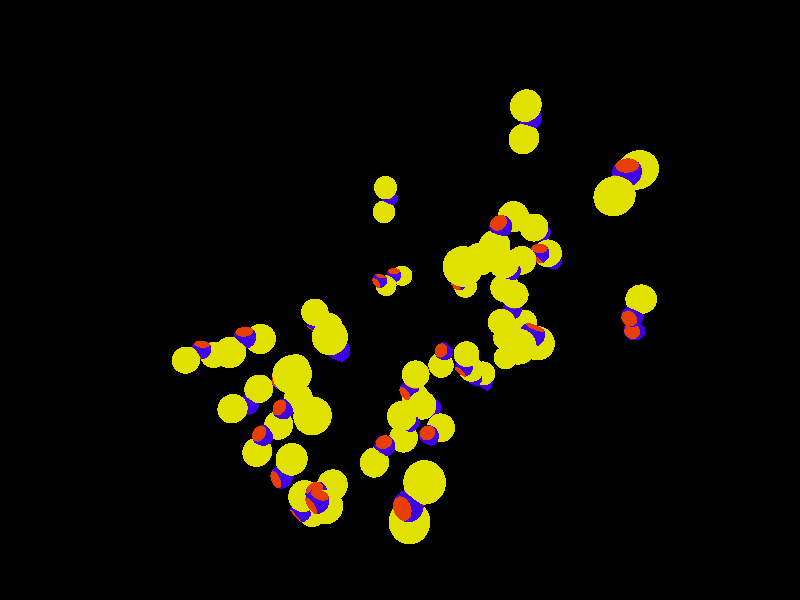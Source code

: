 #include "colors.inc"

#declare locX=16.6174;
#declare locY=16.6174;
#declare locZ=16.6174;

#declare colorLock=color rgb<0.05, 0, 0.8>;
#declare colorLockCavity=color rgb<0.8, 0.05, 0>;
#declare colorKey=color rgb<0.75, 0.75, 0>;

#declare ambientv=0.3;
#declare phongv=0.1;

background { color rgb <0.0, 0.0, 0.0> }

camera {
location <locX,locY,locZ>
look_at <0,0,0>
}

light_source {
<locX,locY,locZ>
color White
}

difference {
sphere {
<-6.43774,1.27326,3.32261>
,0.5
texture { pigment { colorLock } }
finish {ambient ambientv
 phong phongv }
}
union {
sphere {
<-7.27136,0.934037,3.32261>
,0.7
texture { pigment { colorLockCavity } }
finish {ambient ambientv
 phong phongv }
 }
sphere {
<-5.72715,0.720931,3.32261>
,0.7
texture { pigment { colorLockCavity } }
finish {ambient ambientv
 phong phongv }
 }
sphere {
<-6.3147,2.16481,3.32261>
,0.7
texture { pigment { colorLockCavity } }
finish {ambient ambientv
 phong phongv }
 }
}
}

difference {
sphere {
<-7.85217,0.219078,3.32173>
,0.5
texture { pigment { colorLock } }
finish {ambient ambientv
 phong phongv }
}
union {
sphere {
<-8.74005,0.366257,3.32173>
,0.7
texture { pigment { colorLockCavity } }
finish {ambient ambientv
 phong phongv }
 }
sphere {
<-7.53569,-0.623442,3.32173>
,0.7
texture { pigment { colorLockCavity } }
finish {ambient ambientv
 phong phongv }
 }
sphere {
<-7.28077,0.914418,3.32173>
,0.7
texture { pigment { colorLockCavity } }
finish {ambient ambientv
 phong phongv }
 }
}
}

difference {
sphere {
<5.18315,-3.8216,-3.0828>
,0.5
texture { pigment { colorLock } }
finish {ambient ambientv
 phong phongv }
}
union {
sphere {
<5.42469,-4.68858,-3.0828>
,0.7
texture { pigment { colorLockCavity } }
finish {ambient ambientv
 phong phongv }
 }
sphere {
<5.81322,-3.17893,-3.0828>
,0.7
texture { pigment { colorLockCavity } }
finish {ambient ambientv
 phong phongv }
 }
sphere {
<4.31156,-3.59728,-3.0828>
,0.7
texture { pigment { colorLockCavity } }
finish {ambient ambientv
 phong phongv }
 }
}
}

difference {
sphere {
<8.08615,-4.55102,3.24216>
,0.5
texture { pigment { colorLock } }
finish {ambient ambientv
 phong phongv }
}
union {
sphere {
<8.98596,-4.53222,3.24216>
,0.7
texture { pigment { colorLockCavity } }
finish {ambient ambientv
 phong phongv }
 }
sphere {
<7.61997,-3.78116,3.24216>
,0.7
texture { pigment { colorLockCavity } }
finish {ambient ambientv
 phong phongv }
 }
sphere {
<7.65253,-5.33967,3.24216>
,0.7
texture { pigment { colorLockCavity } }
finish {ambient ambientv
 phong phongv }
 }
}
}

difference {
sphere {
<-6.89524,-3.11709,-1.94843>
,0.5
texture { pigment { colorLock } }
finish {ambient ambientv
 phong phongv }
}
union {
sphere {
<-6.03215,-3.37219,-1.94843>
,0.7
texture { pigment { colorLockCavity } }
finish {ambient ambientv
 phong phongv }
 }
sphere {
<-7.10586,-2.24208,-1.94843>
,0.7
texture { pigment { colorLockCavity } }
finish {ambient ambientv
 phong phongv }
 }
sphere {
<-7.54771,-3.73699,-1.94843>
,0.7
texture { pigment { colorLockCavity } }
finish {ambient ambientv
 phong phongv }
 }
}
}

difference {
sphere {
<-7.41932,-0.553678,8.21832>
,0.5
texture { pigment { colorLock } }
finish {ambient ambientv
 phong phongv }
}
union {
sphere {
<-7.79409,-1.37193,8.21832>
,0.7
texture { pigment { colorLockCavity } }
finish {ambient ambientv
 phong phongv }
 }
sphere {
<-6.5233,-0.469119,8.21832>
,0.7
texture { pigment { colorLockCavity } }
finish {ambient ambientv
 phong phongv }
 }
sphere {
<-7.94055,0.180017,8.21832>
,0.7
texture { pigment { colorLockCavity } }
finish {ambient ambientv
 phong phongv }
 }
}
}

difference {
sphere {
<0.100808,-5.33306,2.3806>
,0.5
texture { pigment { colorLock } }
finish {ambient ambientv
 phong phongv }
}
union {
sphere {
<0.215857,-6.22568,2.3806>
,0.7
texture { pigment { colorLockCavity } }
finish {ambient ambientv
 phong phongv }
 }
sphere {
<0.816311,-4.78712,2.3806>
,0.7
texture { pigment { colorLockCavity } }
finish {ambient ambientv
 phong phongv }
 }
sphere {
<-0.729745,-4.98639,2.3806>
,0.7
texture { pigment { colorLockCavity } }
finish {ambient ambientv
 phong phongv }
 }
}
}

difference {
sphere {
<1.87878,-5.05278,2.51789>
,0.5
texture { pigment { colorLock } }
finish {ambient ambientv
 phong phongv }
}
union {
sphere {
<0.981374,-4.98451,2.51789>
,0.7
texture { pigment { colorLockCavity } }
finish {ambient ambientv
 phong phongv }
 }
sphere {
<2.26836,-5.86409,2.51789>
,0.7
texture { pigment { colorLockCavity } }
finish {ambient ambientv
 phong phongv }
 }
sphere {
<2.38661,-4.30974,2.51789>
,0.7
texture { pigment { colorLockCavity } }
finish {ambient ambientv
 phong phongv }
 }
}
}

difference {
sphere {
<-7.78739,1.59687,2.45066>
,0.5
texture { pigment { colorLock } }
finish {ambient ambientv
 phong phongv }
}
union {
sphere {
<-8.62262,1.93212,2.45066>
,0.7
texture { pigment { colorLockCavity } }
finish {ambient ambientv
 phong phongv }
 }
sphere {
<-7.66011,0.705912,2.45066>
,0.7
texture { pigment { colorLockCavity } }
finish {ambient ambientv
 phong phongv }
 }
sphere {
<-7.07944,2.15257,2.45066>
,0.7
texture { pigment { colorLockCavity } }
finish {ambient ambientv
 phong phongv }
 }
}
}

difference {
sphere {
<-7.09915,7.4207,1.43012>
,0.5
texture { pigment { colorLock } }
finish {ambient ambientv
 phong phongv }
}
union {
sphere {
<-6.73625,6.59711,1.43012>
,0.7
texture { pigment { colorLockCavity } }
finish {ambient ambientv
 phong phongv }
 }
sphere {
<-6.56735,8.14678,1.43012>
,0.7
texture { pigment { colorLockCavity } }
finish {ambient ambientv
 phong phongv }
 }
sphere {
<-7.99385,7.51822,1.43012>
,0.7
texture { pigment { colorLockCavity } }
finish {ambient ambientv
 phong phongv }
 }
}
}

difference {
sphere {
<-5.48465,-1.96138,2.79968>
,0.5
texture { pigment { colorLock } }
finish {ambient ambientv
 phong phongv }
}
union {
sphere {
<-4.67179,-2.34773,2.79968>
,0.7
texture { pigment { colorLockCavity } }
finish {ambient ambientv
 phong phongv }
 }
sphere {
<-5.5565,-1.06426,2.79968>
,0.7
texture { pigment { colorLockCavity } }
finish {ambient ambientv
 phong phongv }
 }
sphere {
<-6.22567,-2.47217,2.79968>
,0.7
texture { pigment { colorLockCavity } }
finish {ambient ambientv
 phong phongv }
 }
}
}

difference {
sphere {
<7.73264,-7.59958,1.19986>
,0.5
texture { pigment { colorLock } }
finish {ambient ambientv
 phong phongv }
}
union {
sphere {
<7.46746,-6.73953,1.19986>
,0.7
texture { pigment { colorLockCavity } }
finish {ambient ambientv
 phong phongv }
 }
sphere {
<7.1204,-8.25925,1.19986>
,0.7
texture { pigment { colorLockCavity } }
finish {ambient ambientv
 phong phongv }
 }
sphere {
<8.61005,-7.79996,1.19986>
,0.7
texture { pigment { colorLockCavity } }
finish {ambient ambientv
 phong phongv }
 }
}
}

difference {
sphere {
<3.36392,-5.72929,2.33328>
,0.5
texture { pigment { colorLock } }
finish {ambient ambientv
 phong phongv }
}
union {
sphere {
<4.05509,-6.30573,2.33328>
,0.7
texture { pigment { colorLockCavity } }
finish {ambient ambientv
 phong phongv }
 }
sphere {
<3.51754,-4.8425,2.33328>
,0.7
texture { pigment { colorLockCavity } }
finish {ambient ambientv
 phong phongv }
 }
sphere {
<2.51912,-6.03965,2.33328>
,0.7
texture { pigment { colorLockCavity } }
finish {ambient ambientv
 phong phongv }
 }
}
}

difference {
sphere {
<-0.238885,1.775,7.13945>
,0.5
texture { pigment { colorLock } }
finish {ambient ambientv
 phong phongv }
}
union {
sphere {
<0.657593,1.69546,7.13945>
,0.7
texture { pigment { colorLockCavity } }
finish {ambient ambientv
 phong phongv }
 }
sphere {
<-0.618239,2.59115,7.13945>
,0.7
texture { pigment { colorLockCavity } }
finish {ambient ambientv
 phong phongv }
 }
sphere {
<-0.756009,1.0384,7.13945>
,0.7
texture { pigment { colorLockCavity } }
finish {ambient ambientv
 phong phongv }
 }
}
}

difference {
sphere {
<7.29316,-5.31315,-1.98906>
,0.5
texture { pigment { colorLock } }
finish {ambient ambientv
 phong phongv }
}
union {
sphere {
<6.39355,-5.28674,-1.98906>
,0.7
texture { pigment { colorLockCavity } }
finish {ambient ambientv
 phong phongv }
 }
sphere {
<7.7201,-6.10544,-1.98906>
,0.7
texture { pigment { colorLockCavity } }
finish {ambient ambientv
 phong phongv }
 }
sphere {
<7.76584,-4.54727,-1.98906>
,0.7
texture { pigment { colorLockCavity } }
finish {ambient ambientv
 phong phongv }
 }
}
}

difference {
sphere {
<6.67121,-6.99601,2.06222>
,0.5
texture { pigment { colorLock } }
finish {ambient ambientv
 phong phongv }
}
union {
sphere {
<6.42279,-6.13098,2.06222>
,0.7
texture { pigment { colorLockCavity } }
finish {ambient ambientv
 phong phongv }
 }
sphere {
<6.04627,-7.64367,2.06222>
,0.7
texture { pigment { colorLockCavity } }
finish {ambient ambientv
 phong phongv }
 }
sphere {
<7.54456,-7.21339,2.06222>
,0.7
texture { pigment { colorLockCavity } }
finish {ambient ambientv
 phong phongv }
 }
}
}

difference {
sphere {
<2.04193,-2.72979,-4.1347>
,0.5
texture { pigment { colorLock } }
finish {ambient ambientv
 phong phongv }
}
union {
sphere {
<1.25028,-3.15791,-4.1347>
,0.7
texture { pigment { colorLockCavity } }
finish {ambient ambientv
 phong phongv }
 }
sphere {
<2.80852,-3.20132,-4.1347>
,0.7
texture { pigment { colorLockCavity } }
finish {ambient ambientv
 phong phongv }
 }
sphere {
<2.06699,-1.83014,-4.1347>
,0.7
texture { pigment { colorLockCavity } }
finish {ambient ambientv
 phong phongv }
 }
}
}

difference {
sphere {
<7.2999,-5.88417,2.06207>
,0.5
texture { pigment { colorLock } }
finish {ambient ambientv
 phong phongv }
}
union {
sphere {
<6.43346,-6.12765,2.06207>
,0.7
texture { pigment { colorLockCavity } }
finish {ambient ambientv
 phong phongv }
 }
sphere {
<7.94397,-6.5128,2.06207>
,0.7
texture { pigment { colorLockCavity } }
finish {ambient ambientv
 phong phongv }
 }
sphere {
<7.52227,-5.01208,2.06207>
,0.7
texture { pigment { colorLockCavity } }
finish {ambient ambientv
 phong phongv }
 }
}
}

difference {
sphere {
<-5.67842,-8.19836,1.43905>
,0.5
texture { pigment { colorLock } }
finish {ambient ambientv
 phong phongv }
}
union {
sphere {
<-6.53749,-8.46669,1.43905>
,0.7
texture { pigment { colorLockCavity } }
finish {ambient ambientv
 phong phongv }
 }
sphere {
<-5.01651,-8.80816,1.43905>
,0.7
texture { pigment { colorLockCavity } }
finish {ambient ambientv
 phong phongv }
 }
sphere {
<-5.48127,-7.32022,1.43905>
,0.7
texture { pigment { colorLockCavity } }
finish {ambient ambientv
 phong phongv }
 }
}
}

difference {
sphere {
<1.43151,-5.6892,3.41342>
,0.5
texture { pigment { colorLock } }
finish {ambient ambientv
 phong phongv }
}
union {
sphere {
<1.99902,-6.38772,3.41342>
,0.7
texture { pigment { colorLockCavity } }
finish {ambient ambientv
 phong phongv }
 }
sphere {
<1.75269,-4.84846,3.41342>
,0.7
texture { pigment { colorLockCavity } }
finish {ambient ambientv
 phong phongv }
 }
sphere {
<0.542819,-5.83142,3.41342>
,0.7
texture { pigment { colorLockCavity } }
finish {ambient ambientv
 phong phongv }
 }
}
}

difference {
sphere {
<8.17882,-5.10469,0.787786>
,0.5
texture { pigment { colorLock } }
finish {ambient ambientv
 phong phongv }
}
union {
sphere {
<7.93783,-5.97182,0.787786>
,0.7
texture { pigment { colorLockCavity } }
finish {ambient ambientv
 phong phongv }
 }
sphere {
<9.05027,-4.87982,0.787786>
,0.7
texture { pigment { colorLockCavity } }
finish {ambient ambientv
 phong phongv }
 }
sphere {
<7.54835,-4.46242,0.787786>
,0.7
texture { pigment { colorLockCavity } }
finish {ambient ambientv
 phong phongv }
 }
}
}

difference {
sphere {
<-6.94225,0.306642,-7.81727>
,0.5
texture { pigment { colorLock } }
finish {ambient ambientv
 phong phongv }
}
union {
sphere {
<-7.8372,0.21152,-7.81727>
,0.7
texture { pigment { colorLockCavity } }
finish {ambient ambientv
 phong phongv }
 }
sphere {
<-6.41239,-0.420854,-7.81727>
,0.7
texture { pigment { colorLockCavity } }
finish {ambient ambientv
 phong phongv }
 }
sphere {
<-6.57714,1.12926,-7.81727>
,0.7
texture { pigment { colorLockCavity } }
finish {ambient ambientv
 phong phongv }
 }
}
}

difference {
sphere {
<-2.89181,-4.63888,0.499139>
,0.5
texture { pigment { colorLock } }
finish {ambient ambientv
 phong phongv }
}
union {
sphere {
<-2.20922,-4.0523,0.499139>
,0.7
texture { pigment { colorLockCavity } }
finish {ambient ambientv
 phong phongv }
 }
sphere {
<-3.7411,-4.34103,0.499139>
,0.7
texture { pigment { colorLockCavity } }
finish {ambient ambientv
 phong phongv }
 }
sphere {
<-2.72511,-5.5233,0.499139>
,0.7
texture { pigment { colorLockCavity } }
finish {ambient ambientv
 phong phongv }
 }
}
}

difference {
sphere {
<-8.24288,-6.82802,1.20166>
,0.5
texture { pigment { colorLock } }
finish {ambient ambientv
 phong phongv }
}
union {
sphere {
<-7.87901,-7.65119,1.20166>
,0.7
texture { pigment { colorLockCavity } }
finish {ambient ambientv
 phong phongv }
 }
sphere {
<-7.71194,-6.10132,1.20166>
,0.7
texture { pigment { colorLockCavity } }
finish {ambient ambientv
 phong phongv }
 }
sphere {
<-9.1377,-6.73156,1.20166>
,0.7
texture { pigment { colorLockCavity } }
finish {ambient ambientv
 phong phongv }
 }
}
}

difference {
sphere {
<6.88067,-4.72332,-3.67813>
,0.5
texture { pigment { colorLock } }
finish {ambient ambientv
 phong phongv }
}
union {
sphere {
<6.18717,-4.14969,-3.67813>
,0.7
texture { pigment { colorLockCavity } }
finish {ambient ambientv
 phong phongv }
 }
sphere {
<6.73065,-5.61073,-3.67813>
,0.7
texture { pigment { colorLockCavity } }
finish {ambient ambientv
 phong phongv }
 }
sphere {
<7.7242,-4.40954,-3.67813>
,0.7
texture { pigment { colorLockCavity } }
finish {ambient ambientv
 phong phongv }
 }
}
}

difference {
sphere {
<-3.23445,3.91837,3.07371>
,0.5
texture { pigment { colorLock } }
finish {ambient ambientv
 phong phongv }
}
union {
sphere {
<-4.12345,4.0587,3.07371>
,0.7
texture { pigment { colorLockCavity } }
finish {ambient ambientv
 phong phongv }
 }
sphere {
<-2.91149,3.07832,3.07371>
,0.7
texture { pigment { colorLockCavity } }
finish {ambient ambientv
 phong phongv }
 }
sphere {
<-2.66843,4.6181,3.07371>
,0.7
texture { pigment { colorLockCavity } }
finish {ambient ambientv
 phong phongv }
 }
}
}

difference {
sphere {
<-4.57688,-7.11982,1.41422>
,0.5
texture { pigment { colorLock } }
finish {ambient ambientv
 phong phongv }
}
union {
sphere {
<-4.29871,-6.26389,1.41422>
,0.7
texture { pigment { colorLockCavity } }
finish {ambient ambientv
 phong phongv }
 }
sphere {
<-5.45723,-7.30688,1.41422>
,0.7
texture { pigment { colorLockCavity } }
finish {ambient ambientv
 phong phongv }
 }
sphere {
<-3.97471,-7.78869,1.41422>
,0.7
texture { pigment { colorLockCavity } }
finish {ambient ambientv
 phong phongv }
 }
}
}

difference {
sphere {
<-4.38284,1.09266,3.10249>
,0.5
texture { pigment { colorLock } }
finish {ambient ambientv
 phong phongv }
}
union {
sphere {
<-3.77574,1.75706,3.10249>
,0.7
texture { pigment { colorLockCavity } }
finish {ambient ambientv
 phong phongv }
 }
sphere {
<-5.26178,1.28623,3.10249>
,0.7
texture { pigment { colorLockCavity } }
finish {ambient ambientv
 phong phongv }
 }
sphere {
<-4.111,0.234698,3.10249>
,0.7
texture { pigment { colorLockCavity } }
finish {ambient ambientv
 phong phongv }
 }
}
}

difference {
sphere {
<-5.9745,-5.3364,-7.87652>
,0.5
texture { pigment { colorLock } }
finish {ambient ambientv
 phong phongv }
}
union {
sphere {
<-6.29396,-4.49501,-7.87652>
,0.7
texture { pigment { colorLockCavity } }
finish {ambient ambientv
 phong phongv }
 }
sphere {
<-6.54345,-6.03376,-7.87652>
,0.7
texture { pigment { colorLockCavity } }
finish {ambient ambientv
 phong phongv }
 }
sphere {
<-5.0861,-5.48045,-7.87652>
,0.7
texture { pigment { colorLockCavity } }
finish {ambient ambientv
 phong phongv }
 }
}
}

difference {
sphere {
<0.537565,-4.77479,1.20004>
,0.5
texture { pigment { colorLock } }
finish {ambient ambientv
 phong phongv }
}
union {
sphere {
<0.0972879,-3.98983,1.20004>
,0.7
texture { pigment { colorLockCavity } }
finish {ambient ambientv
 phong phongv }
 }
sphere {
<0.0779126,-5.54855,1.20004>
,0.7
texture { pigment { colorLockCavity } }
finish {ambient ambientv
 phong phongv }
 }
sphere {
<1.4375,-4.78597,1.20004>
,0.7
texture { pigment { colorLockCavity } }
finish {ambient ambientv
 phong phongv }
 }
}
}

difference {
sphere {
<-7.33221,-5.53845,-7.90784>
,0.5
texture { pigment { colorLock } }
finish {ambient ambientv
 phong phongv }
}
union {
sphere {
<-7.30951,-4.63874,-7.90784>
,0.7
texture { pigment { colorLockCavity } }
finish {ambient ambientv
 phong phongv }
 }
sphere {
<-8.12274,-5.96864,-7.90784>
,0.7
texture { pigment { colorLockCavity } }
finish {ambient ambientv
 phong phongv }
 }
sphere {
<-6.56439,-6.00797,-7.90784>
,0.7
texture { pigment { colorLockCavity } }
finish {ambient ambientv
 phong phongv }
 }
}
}

difference {
sphere {
<6.00615,-4.44585,-1.96535>
,0.5
texture { pigment { colorLock } }
finish {ambient ambientv
 phong phongv }
}
union {
sphere {
<6.54011,-3.72136,-1.96535>
,0.7
texture { pigment { colorLockCavity } }
finish {ambient ambientv
 phong phongv }
 }
sphere {
<5.11174,-4.34567,-1.96535>
,0.7
texture { pigment { colorLockCavity } }
finish {ambient ambientv
 phong phongv }
 }
sphere {
<6.36659,-5.27051,-1.96535>
,0.7
texture { pigment { colorLockCavity } }
finish {ambient ambientv
 phong phongv }
 }
}
}

difference {
sphere {
<5.30139,1.08221,1.7824>
,0.5
texture { pigment { colorLock } }
finish {ambient ambientv
 phong phongv }
}
union {
sphere {
<5.86541,0.380873,1.7824>
,0.7
texture { pigment { colorLockCavity } }
finish {ambient ambientv
 phong phongv }
 }
sphere {
<5.62676,1.92134,1.7824>
,0.7
texture { pigment { colorLockCavity } }
finish {ambient ambientv
 phong phongv }
 }
sphere {
<4.412,0.944429,1.7824>
,0.7
texture { pigment { colorLockCavity } }
finish {ambient ambientv
 phong phongv }
 }
}
}

difference {
sphere {
<7.84581,-0.209272,8.22826>
,0.5
texture { pigment { colorLock } }
finish {ambient ambientv
 phong phongv }
}
union {
sphere {
<7.77875,-1.10677,8.22826>
,0.7
texture { pigment { colorLockCavity } }
finish {ambient ambientv
 phong phongv }
 }
sphere {
<8.65659,0.181406,8.22826>
,0.7
texture { pigment { colorLockCavity } }
finish {ambient ambientv
 phong phongv }
 }
sphere {
<7.10208,0.29755,8.22826>
,0.7
texture { pigment { colorLockCavity } }
finish {ambient ambientv
 phong phongv }
 }
}
}

difference {
sphere {
<-8.14857,-1.78193,8.25531>
,0.5
texture { pigment { colorLock } }
finish {ambient ambientv
 phong phongv }
}
union {
sphere {
<-8.33667,-2.66206,8.25531>
,0.7
texture { pigment { colorLockCavity } }
finish {ambient ambientv
 phong phongv }
 }
sphere {
<-7.29231,-1.50477,8.25531>
,0.7
texture { pigment { colorLockCavity } }
finish {ambient ambientv
 phong phongv }
 }
sphere {
<-8.81672,-1.17897,8.25531>
,0.7
texture { pigment { colorLockCavity } }
finish {ambient ambientv
 phong phongv }
 }
}
}

difference {
sphere {
<6.5958,-0.427159,-3.30013>
,0.5
texture { pigment { colorLock } }
finish {ambient ambientv
 phong phongv }
}
union {
sphere {
<5.85896,-0.943948,-3.30013>
,0.7
texture { pigment { colorLockCavity } }
finish {ambient ambientv
 phong phongv }
 }
sphere {
<7.41177,-0.806884,-3.30013>
,0.7
texture { pigment { colorLockCavity } }
finish {ambient ambientv
 phong phongv }
 }
sphere {
<6.51667,0.469355,-3.30013>
,0.7
texture { pigment { colorLockCavity } }
finish {ambient ambientv
 phong phongv }
 }
}
}

difference {
sphere {
<6.84434,-3.70014,-7.87263>
,0.5
texture { pigment { colorLock } }
finish {ambient ambientv
 phong phongv }
}
union {
sphere {
<7.72715,-3.87523,-7.87263>
,0.7
texture { pigment { colorLockCavity } }
finish {ambient ambientv
 phong phongv }
 }
sphere {
<6.55457,-2.84807,-7.87263>
,0.7
texture { pigment { colorLockCavity } }
finish {ambient ambientv
 phong phongv }
 }
sphere {
<6.25131,-4.37713,-7.87263>
,0.7
texture { pigment { colorLockCavity } }
finish {ambient ambientv
 phong phongv }
 }
}
}

difference {
sphere {
<-3.05356,8.07593,8.21401>
,0.5
texture { pigment { colorLock } }
finish {ambient ambientv
 phong phongv }
}
union {
sphere {
<-2.75448,8.92479,8.21401>
,0.7
texture { pigment { colorLockCavity } }
finish {ambient ambientv
 phong phongv }
 }
sphere {
<-3.93823,7.91052,8.21401>
,0.7
texture { pigment { colorLockCavity } }
finish {ambient ambientv
 phong phongv }
 }
sphere {
<-2.46797,7.3925,8.21401>
,0.7
texture { pigment { colorLockCavity } }
finish {ambient ambientv
 phong phongv }
 }
}
}

difference {
sphere {
<-8.02053,-5.39865,2.15371>
,0.5
texture { pigment { colorLock } }
finish {ambient ambientv
 phong phongv }
}
union {
sphere {
<-7.2409,-5.84828,2.15371>
,0.7
texture { pigment { colorLockCavity } }
finish {ambient ambientv
 phong phongv }
 }
sphere {
<-8.02095,-4.49865,2.15371>
,0.7
texture { pigment { colorLockCavity } }
finish {ambient ambientv
 phong phongv }
 }
sphere {
<-8.79975,-5.84901,2.15371>
,0.7
texture { pigment { colorLockCavity } }
finish {ambient ambientv
 phong phongv }
 }
}
}

difference {
sphere {
<-3.5691,-5.67103,1.42125>
,0.5
texture { pigment { colorLock } }
finish {ambient ambientv
 phong phongv }
}
union {
sphere {
<-4.27245,-6.23255,1.42125>
,0.7
texture { pigment { colorLockCavity } }
finish {ambient ambientv
 phong phongv }
 }
sphere {
<-2.73114,-5.99939,1.42125>
,0.7
texture { pigment { colorLockCavity } }
finish {ambient ambientv
 phong phongv }
 }
sphere {
<-3.70372,-4.78115,1.42125>
,0.7
texture { pigment { colorLockCavity } }
finish {ambient ambientv
 phong phongv }
 }
}
}

sphere {
<-5.27024,1.28742,3.10459>
,0.7
texture { pigment { colorKey } }
finish {ambient ambientv
 phong phongv }
}
sphere {
<-4.64385,-2.34711,2.79509>
,0.7
texture { pigment { colorKey } }
finish {ambient ambientv
 phong phongv }
}
sphere {
<-7.27561,0.933176,3.32308>
,0.7
texture { pigment { colorKey } }
finish {ambient ambientv
 phong phongv }
}
sphere {
<0.677085,1.70046,7.14119>
,0.7
texture { pigment { colorKey } }
finish {ambient ambientv
 phong phongv }
}
sphere {
<2.27255,-5.87842,2.51988>
,0.7
texture { pigment { colorKey } }
finish {ambient ambientv
 phong phongv }
}
sphere {
<7.46373,-6.72892,1.19997>
,0.7
texture { pigment { colorKey } }
finish {ambient ambientv
 phong phongv }
}
sphere {
<-4.27494,-6.24564,1.41782>
,0.7
texture { pigment { colorKey } }
finish {ambient ambientv
 phong phongv }
}
sphere {
<1.23796,-3.16546,-4.12953>
,0.7
texture { pigment { colorKey } }
finish {ambient ambientv
 phong phongv }
}
sphere {
<7.65053,-5.3521,3.23835>
,0.7
texture { pigment { colorKey } }
finish {ambient ambientv
 phong phongv }
}
sphere {
<-6.55911,8.15432,1.43107>
,0.7
texture { pigment { colorKey } }
finish {ambient ambientv
 phong phongv }
}
sphere {
<-2.44148,7.38181,8.22999>
,0.7
texture { pigment { colorKey } }
finish {ambient ambientv
 phong phongv }
}
sphere {
<7.08483,0.309277,8.2269>
,0.7
texture { pigment { colorKey } }
finish {ambient ambientv
 phong phongv }
}
sphere {
<6.37548,-5.27937,-1.97803>
,0.7
texture { pigment { colorKey } }
finish {ambient ambientv
 phong phongv }
}
sphere {
<0.0675389,-5.56519,1.20161>
,0.7
texture { pigment { colorKey } }
finish {ambient ambientv
 phong phongv }
}
sphere {
<6.42051,-6.12799,2.06211>
,0.7
texture { pigment { colorKey } }
finish {ambient ambientv
 phong phongv }
}
sphere {
<2.06714,-1.81047,-4.14327>
,0.7
texture { pigment { colorKey } }
finish {ambient ambientv
 phong phongv }
}
sphere {
<-7.11856,-2.2276,-1.943>
,0.7
texture { pigment { colorKey } }
finish {ambient ambientv
 phong phongv }
}
sphere {
<0.526449,-5.82643,3.39845>
,0.7
texture { pigment { colorKey } }
finish {ambient ambientv
 phong phongv }
}
sphere {
<6.25065,-4.41654,-7.85962>
,0.7
texture { pigment { colorKey } }
finish {ambient ambientv
 phong phongv }
}
sphere {
<7.95863,1.92725,2.47451>
,0.7
texture { pigment { colorKey } }
finish {ambient ambientv
 phong phongv }
}
sphere {
<-7.06736,2.15575,2.44656>
,0.7
texture { pigment { colorKey } }
finish {ambient ambientv
 phong phongv }
}
sphere {
<-7.94435,0.185471,8.21938>
,0.7
texture { pigment { colorKey } }
finish {ambient ambientv
 phong phongv }
}
sphere {
<-7.70388,-6.07857,1.18435>
,0.7
texture { pigment { colorKey } }
finish {ambient ambientv
 phong phongv }
}
sphere {
<-6.71917,6.57638,1.43833>
,0.7
texture { pigment { colorKey } }
finish {ambient ambientv
 phong phongv }
}
sphere {
<-1.25113,3.28974,3.55633>
,0.7
texture { pigment { colorKey } }
finish {ambient ambientv
 phong phongv }
}
sphere {
<7.43101,-0.809254,-3.29984>
,0.7
texture { pigment { colorKey } }
finish {ambient ambientv
 phong phongv }
}
sphere {
<-2.71672,-5.5294,0.490584>
,0.7
texture { pigment { colorKey } }
finish {ambient ambientv
 phong phongv }
}
sphere {
<7.78227,-1.14404,8.22932>
,0.7
texture { pigment { colorKey } }
finish {ambient ambientv
 phong phongv }
}
sphere {
<-6.58121,1.15417,-7.82511>
,0.7
texture { pigment { colorKey } }
finish {ambient ambientv
 phong phongv }
}
sphere {
<-6.41197,-0.422085,-7.8174>
,0.7
texture { pigment { colorKey } }
finish {ambient ambientv
 phong phongv }
}
sphere {
<7.86905,0.369613,3.32977>
,0.7
texture { pigment { colorKey } }
finish {ambient ambientv
 phong phongv }
}
sphere {
<-3.76822,1.7615,3.09826>
,0.7
texture { pigment { colorKey } }
finish {ambient ambientv
 phong phongv }
}
sphere {
<5.63238,1.93604,1.78079>
,0.7
texture { pigment { colorKey } }
finish {ambient ambientv
 phong phongv }
}
sphere {
<-4.10298,0.22747,3.10214>
,0.7
texture { pigment { colorKey } }
finish {ambient ambientv
 phong phongv }
}
sphere {
<-7.99019,-7.79855,1.20037>
,0.7
texture { pigment { colorKey } }
finish {ambient ambientv
 phong phongv }
}
sphere {
<7.73012,-4.40562,-3.67785>
,0.7
texture { pigment { colorKey } }
finish {ambient ambientv
 phong phongv }
}
sphere {
<-7.56513,-3.74307,-1.96112>
,0.7
texture { pigment { colorKey } }
finish {ambient ambientv
 phong phongv }
}
sphere {
<7.73941,-6.11613,-1.98819>
,0.7
texture { pigment { colorKey } }
finish {ambient ambientv
 phong phongv }
}
sphere {
<4.06475,-6.31729,2.34566>
,0.7
texture { pigment { colorKey } }
finish {ambient ambientv
 phong phongv }
}
sphere {
<-5.47999,-7.31594,1.44145>
,0.7
texture { pigment { colorKey } }
finish {ambient ambientv
 phong phongv }
}
sphere {
<-2.90797,3.06756,3.07721>
,0.7
texture { pigment { colorKey } }
finish {ambient ambientv
 phong phongv }
}
sphere {
<2.3945,-4.28008,2.51074>
,0.7
texture { pigment { colorKey } }
finish {ambient ambientv
 phong phongv }
}
sphere {
<-0.762746,1.02848,7.14102>
,0.7
texture { pigment { colorKey } }
finish {ambient ambientv
 phong phongv }
}
sphere {
<-8.03034,-4.4891,2.15223>
,0.7
texture { pigment { colorKey } }
finish {ambient ambientv
 phong phongv }
}
sphere {
<-8.1347,-5.96743,-7.91147>
,0.7
texture { pigment { colorKey } }
finish {ambient ambientv
 phong phongv }
}
sphere {
<-5.55904,-1.05782,2.79724>
,0.7
texture { pigment { colorKey } }
finish {ambient ambientv
 phong phongv }
}
sphere {
<5.09179,-4.31514,-1.95544>
,0.7
texture { pigment { colorKey } }
finish {ambient ambientv
 phong phongv }
}
sphere {
<-4.12713,4.06172,3.07256>
,0.7
texture { pigment { colorKey } }
finish {ambient ambientv
 phong phongv }
}
sphere {
<-3.94681,7.90778,8.21923>
,0.7
texture { pigment { colorKey } }
finish {ambient ambientv
 phong phongv }
}
sphere {
<0.826243,-4.77452,2.37602>
,0.7
texture { pigment { colorKey } }
finish {ambient ambientv
 phong phongv }
}
sphere {
<-6.55366,-6.03618,-7.87647>
,0.7
texture { pigment { colorKey } }
finish {ambient ambientv
 phong phongv }
}
sphere {
<4.30733,-3.58791,-3.08444>
,0.7
texture { pigment { colorKey } }
finish {ambient ambientv
 phong phongv }
}
sphere {
<5.83609,-0.948295,-3.30024>
,0.7
texture { pigment { colorKey } }
finish {ambient ambientv
 phong phongv }
}
sphere {
<7.74903,-3.89057,-7.90232>
,0.7
texture { pigment { colorKey } }
finish {ambient ambientv
 phong phongv }
}
sphere {
<2.64717,5.6003,5.7198>
,0.7
texture { pigment { colorKey } }
finish {ambient ambientv
 phong phongv }
}
sphere {
<0.0846289,-3.95887,1.19911>
,0.7
texture { pigment { colorKey } }
finish {ambient ambientv
 phong phongv }
}
sphere {
<7.54646,-4.46152,0.787106>
,0.7
texture { pigment { colorKey } }
finish {ambient ambientv
 phong phongv }
}
sphere {
<7.09962,-8.25917,1.20491>
,0.7
texture { pigment { colorKey } }
finish {ambient ambientv
 phong phongv }
}
sphere {
<-3.70802,-4.76627,1.42547>
,0.7
texture { pigment { colorKey } }
finish {ambient ambientv
 phong phongv }
}
sphere {
<6.1815,-4.13156,-3.67414>
,0.7
texture { pigment { colorKey } }
finish {ambient ambientv
 phong phongv }
}
